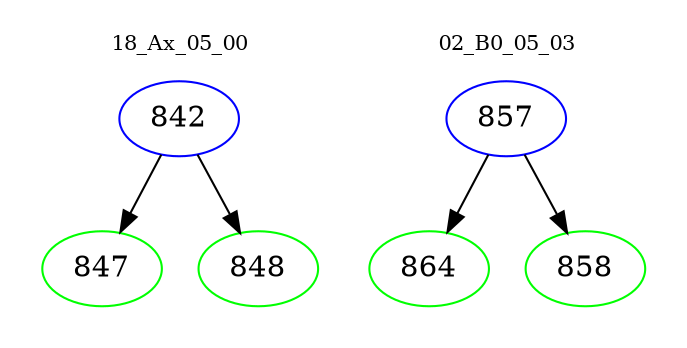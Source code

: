 digraph{
subgraph cluster_0 {
color = white
label = "18_Ax_05_00";
fontsize=10;
T0_842 [label="842", color="blue"]
T0_842 -> T0_847 [color="black"]
T0_847 [label="847", color="green"]
T0_842 -> T0_848 [color="black"]
T0_848 [label="848", color="green"]
}
subgraph cluster_1 {
color = white
label = "02_B0_05_03";
fontsize=10;
T1_857 [label="857", color="blue"]
T1_857 -> T1_864 [color="black"]
T1_864 [label="864", color="green"]
T1_857 -> T1_858 [color="black"]
T1_858 [label="858", color="green"]
}
}
